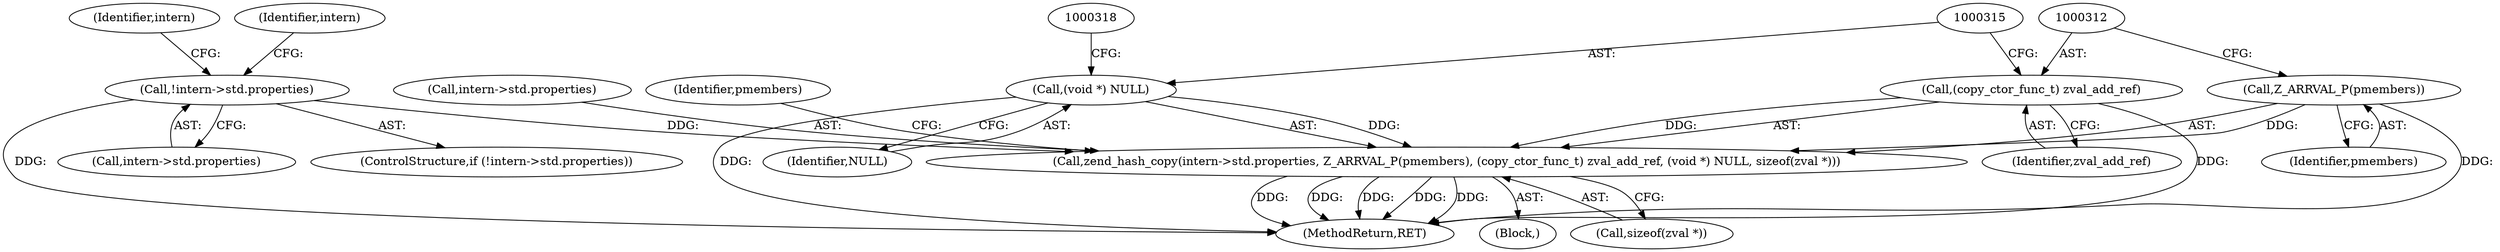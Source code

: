 digraph "0_php-src_ecb7f58a069be0dec4a6131b6351a761f808f22e?w=1@API" {
"1000303" [label="(Call,zend_hash_copy(intern->std.properties, Z_ARRVAL_P(pmembers), (copy_ctor_func_t) zval_add_ref, (void *) NULL, sizeof(zval *)))"];
"1000291" [label="(Call,!intern->std.properties)"];
"1000309" [label="(Call,Z_ARRVAL_P(pmembers))"];
"1000311" [label="(Call,(copy_ctor_func_t) zval_add_ref)"];
"1000314" [label="(Call,(void *) NULL)"];
"1000317" [label="(Call,sizeof(zval *))"];
"1000304" [label="(Call,intern->std.properties)"];
"1000306" [label="(Identifier,intern)"];
"1000290" [label="(ControlStructure,if (!intern->std.properties))"];
"1000313" [label="(Identifier,zval_add_ref)"];
"1000292" [label="(Call,intern->std.properties)"];
"1000314" [label="(Call,(void *) NULL)"];
"1000291" [label="(Call,!intern->std.properties)"];
"1000311" [label="(Call,(copy_ctor_func_t) zval_add_ref)"];
"1000310" [label="(Identifier,pmembers)"];
"1000321" [label="(Identifier,pmembers)"];
"1000341" [label="(MethodReturn,RET)"];
"1000309" [label="(Call,Z_ARRVAL_P(pmembers))"];
"1000303" [label="(Call,zend_hash_copy(intern->std.properties, Z_ARRVAL_P(pmembers), (copy_ctor_func_t) zval_add_ref, (void *) NULL, sizeof(zval *)))"];
"1000301" [label="(Identifier,intern)"];
"1000316" [label="(Identifier,NULL)"];
"1000111" [label="(Block,)"];
"1000303" -> "1000111"  [label="AST: "];
"1000303" -> "1000317"  [label="CFG: "];
"1000304" -> "1000303"  [label="AST: "];
"1000309" -> "1000303"  [label="AST: "];
"1000311" -> "1000303"  [label="AST: "];
"1000314" -> "1000303"  [label="AST: "];
"1000317" -> "1000303"  [label="AST: "];
"1000321" -> "1000303"  [label="CFG: "];
"1000303" -> "1000341"  [label="DDG: "];
"1000303" -> "1000341"  [label="DDG: "];
"1000303" -> "1000341"  [label="DDG: "];
"1000303" -> "1000341"  [label="DDG: "];
"1000303" -> "1000341"  [label="DDG: "];
"1000291" -> "1000303"  [label="DDG: "];
"1000309" -> "1000303"  [label="DDG: "];
"1000311" -> "1000303"  [label="DDG: "];
"1000314" -> "1000303"  [label="DDG: "];
"1000291" -> "1000290"  [label="AST: "];
"1000291" -> "1000292"  [label="CFG: "];
"1000292" -> "1000291"  [label="AST: "];
"1000301" -> "1000291"  [label="CFG: "];
"1000306" -> "1000291"  [label="CFG: "];
"1000291" -> "1000341"  [label="DDG: "];
"1000309" -> "1000310"  [label="CFG: "];
"1000310" -> "1000309"  [label="AST: "];
"1000312" -> "1000309"  [label="CFG: "];
"1000309" -> "1000341"  [label="DDG: "];
"1000311" -> "1000313"  [label="CFG: "];
"1000312" -> "1000311"  [label="AST: "];
"1000313" -> "1000311"  [label="AST: "];
"1000315" -> "1000311"  [label="CFG: "];
"1000311" -> "1000341"  [label="DDG: "];
"1000314" -> "1000316"  [label="CFG: "];
"1000315" -> "1000314"  [label="AST: "];
"1000316" -> "1000314"  [label="AST: "];
"1000318" -> "1000314"  [label="CFG: "];
"1000314" -> "1000341"  [label="DDG: "];
}
